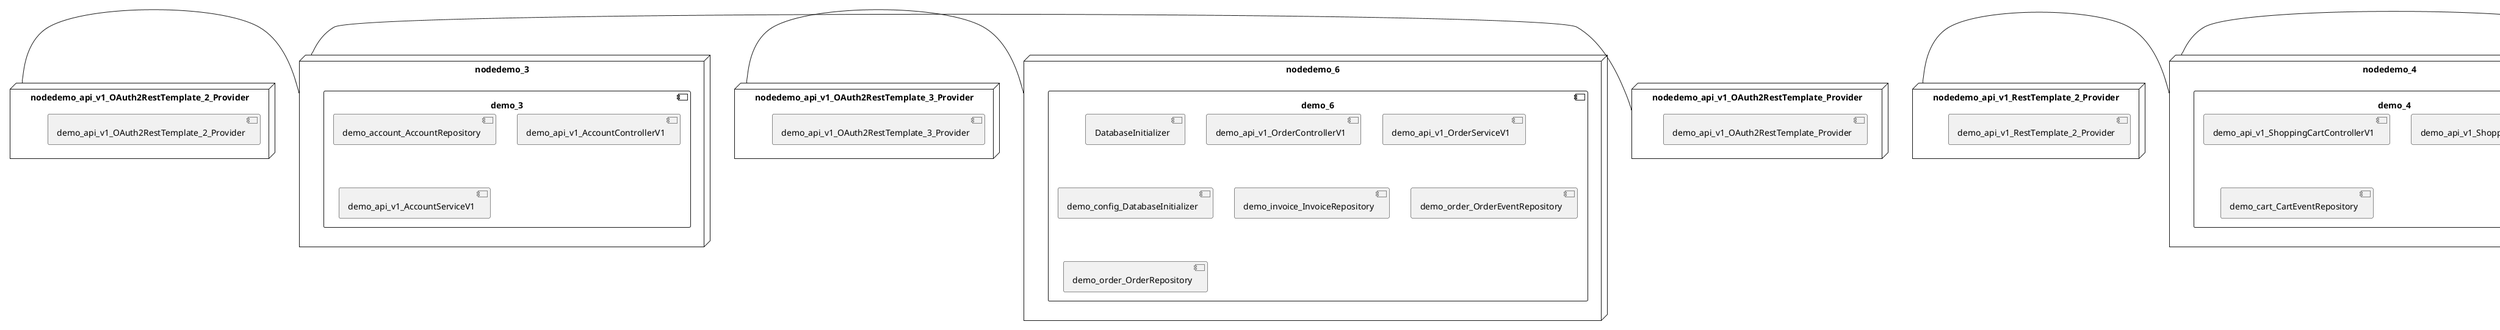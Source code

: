 @startuml
skinparam fixCircleLabelOverlapping true
skinparam componentStyle uml2
node nodedemo {
component demo {
[demo_api_v1_UserControllerV1] [[kbastani-spring-cloud-event-sourcing-example.system#_IV5shlOaEe-fGei38LaKZA]]
[demo_api_v1_UserServiceV1] [[kbastani-spring-cloud-event-sourcing-example.system#_IV5shlOaEe-fGei38LaKZA]]
[demo_user_UserRepository] [[kbastani-spring-cloud-event-sourcing-example.system#_IV5shlOaEe-fGei38LaKZA]]
}
}
node nodedemo_2 {
component demo_2 {
[demo_api_v1_CatalogControllerV1] [[kbastani-spring-cloud-event-sourcing-example.system#_IV5shlOaEe-fGei38LaKZA]]
[demo_api_v1_CatalogServiceV1] [[kbastani-spring-cloud-event-sourcing-example.system#_IV5shlOaEe-fGei38LaKZA]]
[demo_catalog_CatalogInfoRepository] [[kbastani-spring-cloud-event-sourcing-example.system#_IV5shlOaEe-fGei38LaKZA]]
}
}
node nodedemo_3 {
component demo_3 {
[demo_account_AccountRepository] [[kbastani-spring-cloud-event-sourcing-example.system#_IV5shlOaEe-fGei38LaKZA]]
[demo_api_v1_AccountControllerV1] [[kbastani-spring-cloud-event-sourcing-example.system#_IV5shlOaEe-fGei38LaKZA]]
[demo_api_v1_AccountServiceV1] [[kbastani-spring-cloud-event-sourcing-example.system#_IV5shlOaEe-fGei38LaKZA]]
}
}
node nodedemo_4 {
component demo_4 {
[demo_api_v1_ShoppingCartControllerV1] [[kbastani-spring-cloud-event-sourcing-example.system#_IV5shlOaEe-fGei38LaKZA]]
[demo_api_v1_ShoppingCartServiceV1] [[kbastani-spring-cloud-event-sourcing-example.system#_IV5shlOaEe-fGei38LaKZA]]
[demo_cart_CartEventRepository] [[kbastani-spring-cloud-event-sourcing-example.system#_IV5shlOaEe-fGei38LaKZA]]
}
}
node nodedemo_5 {
component demo_5 {
[demo_UserController] [[kbastani-spring-cloud-event-sourcing-example.system#_IV5shlOaEe-fGei38LaKZA]]
[demo_UserRepository] [[kbastani-spring-cloud-event-sourcing-example.system#_IV5shlOaEe-fGei38LaKZA]]
[demo_UserService] [[kbastani-spring-cloud-event-sourcing-example.system#_IV5shlOaEe-fGei38LaKZA]]
[demo_login_UserController] [[kbastani-spring-cloud-event-sourcing-example.system#_IV5shlOaEe-fGei38LaKZA]]
}
}
node nodedemo_6 {
component demo_6 {
[DatabaseInitializer] [[kbastani-spring-cloud-event-sourcing-example.system#_IV5shlOaEe-fGei38LaKZA]]
[demo_api_v1_OrderControllerV1] [[kbastani-spring-cloud-event-sourcing-example.system#_IV5shlOaEe-fGei38LaKZA]]
[demo_api_v1_OrderServiceV1] [[kbastani-spring-cloud-event-sourcing-example.system#_IV5shlOaEe-fGei38LaKZA]]
[demo_config_DatabaseInitializer] [[kbastani-spring-cloud-event-sourcing-example.system#_IV5shlOaEe-fGei38LaKZA]]
[demo_invoice_InvoiceRepository] [[kbastani-spring-cloud-event-sourcing-example.system#_IV5shlOaEe-fGei38LaKZA]]
[demo_order_OrderEventRepository] [[kbastani-spring-cloud-event-sourcing-example.system#_IV5shlOaEe-fGei38LaKZA]]
[demo_order_OrderRepository] [[kbastani-spring-cloud-event-sourcing-example.system#_IV5shlOaEe-fGei38LaKZA]]
}
}
node nodedemo_v1 {
component demo_v1 {
[demo_v1_InventoryControllerV1] [[kbastani-spring-cloud-event-sourcing-example.system#_IV5shlOaEe-fGei38LaKZA]]
[demo_v1_InventoryServiceV1] [[kbastani-spring-cloud-event-sourcing-example.system#_IV5shlOaEe-fGei38LaKZA]]
}
}
node nodedemo_api_v1_OAuth2RestTemplate_2_Provider {
[demo_api_v1_OAuth2RestTemplate_2_Provider] [[kbastani-spring-cloud-event-sourcing-example.system#_IV5shlOaEe-fGei38LaKZA]]
}
node nodedemo_api_v1_OAuth2RestTemplate_3_Provider {
[demo_api_v1_OAuth2RestTemplate_3_Provider] [[kbastani-spring-cloud-event-sourcing-example.system#_IV5shlOaEe-fGei38LaKZA]]
}
node nodedemo_api_v1_OAuth2RestTemplate_Provider {
[demo_api_v1_OAuth2RestTemplate_Provider] [[kbastani-spring-cloud-event-sourcing-example.system#_IV5shlOaEe-fGei38LaKZA]]
}
node nodedemo_api_v1_RestTemplate_2_Provider {
[demo_api_v1_RestTemplate_2_Provider] [[kbastani-spring-cloud-event-sourcing-example.system#_IV5shlOaEe-fGei38LaKZA]]
}
node nodedemo_api_v1_RestTemplate_Provider {
[demo_api_v1_RestTemplate_Provider] [[kbastani-spring-cloud-event-sourcing-example.system#_IV5shlOaEe-fGei38LaKZA]]
}
node nodedemo_inventory_InventoryRepository_Provider {
[demo_inventory_InventoryRepository_Provider] [[kbastani-spring-cloud-event-sourcing-example.system#_IV5shlOaEe-fGei38LaKZA]]
}
node nodedemo_login_AuthenticationManager_Provider {
[demo_login_AuthenticationManager_Provider] [[kbastani-spring-cloud-event-sourcing-example.system#_IV5shlOaEe-fGei38LaKZA]]
}
node nodedemo_login_ClientDetailsService_Provider {
[demo_login_ClientDetailsService_Provider] [[kbastani-spring-cloud-event-sourcing-example.system#_IV5shlOaEe-fGei38LaKZA]]
}
node nodedemo_login_HttpSessionSecurityContextRepository_Provider {
[demo_login_HttpSessionSecurityContextRepository_Provider] [[kbastani-spring-cloud-event-sourcing-example.system#_IV5shlOaEe-fGei38LaKZA]]
}
node nodedemo_login_LoginController {
[demo_login_LoginController] [[kbastani-spring-cloud-event-sourcing-example.system#_IV5shlOaEe-fGei38LaKZA]]
}
node nodedemo_product_ProductRepository_Provider {
[demo_product_ProductRepository_Provider] [[kbastani-spring-cloud-event-sourcing-example.system#_IV5shlOaEe-fGei38LaKZA]]
}
node nodedemo_user_UserClientV1 {
[demo_user_UserClientV1] [[kbastani-spring-cloud-event-sourcing-example.system#_IV5shlOaEe-fGei38LaKZA]]
}
node nodedemo_v1_Session_Provider {
[demo_v1_Session_Provider] [[kbastani-spring-cloud-event-sourcing-example.system#_IV5shlOaEe-fGei38LaKZA]]
}
[nodedemo_api_v1_OAuth2RestTemplate_2_Provider] - [nodedemo_3]
[nodedemo_api_v1_OAuth2RestTemplate_3_Provider] - [nodedemo_6]
[nodedemo_api_v1_OAuth2RestTemplate_Provider] - [nodedemo_3]
[nodedemo_api_v1_RestTemplate_2_Provider] - [nodedemo_4]
[nodedemo_api_v1_RestTemplate_Provider] - [nodedemo_4]
[nodedemo_inventory_InventoryRepository_Provider] - [nodedemo_v1]
[nodedemo_login_AuthenticationManager_Provider] - [nodedemo_login_LoginController]
[nodedemo_login_ClientDetailsService_Provider] - [nodedemo_login_LoginController]
[nodedemo_login_HttpSessionSecurityContextRepository_Provider] - [nodedemo_login_LoginController]
[nodedemo_product_ProductRepository_Provider] - [nodedemo_v1]
[nodedemo_v1_Session_Provider] - [nodedemo_v1]
[nodedemo] - [nodedemo_user_UserClientV1]

@enduml
